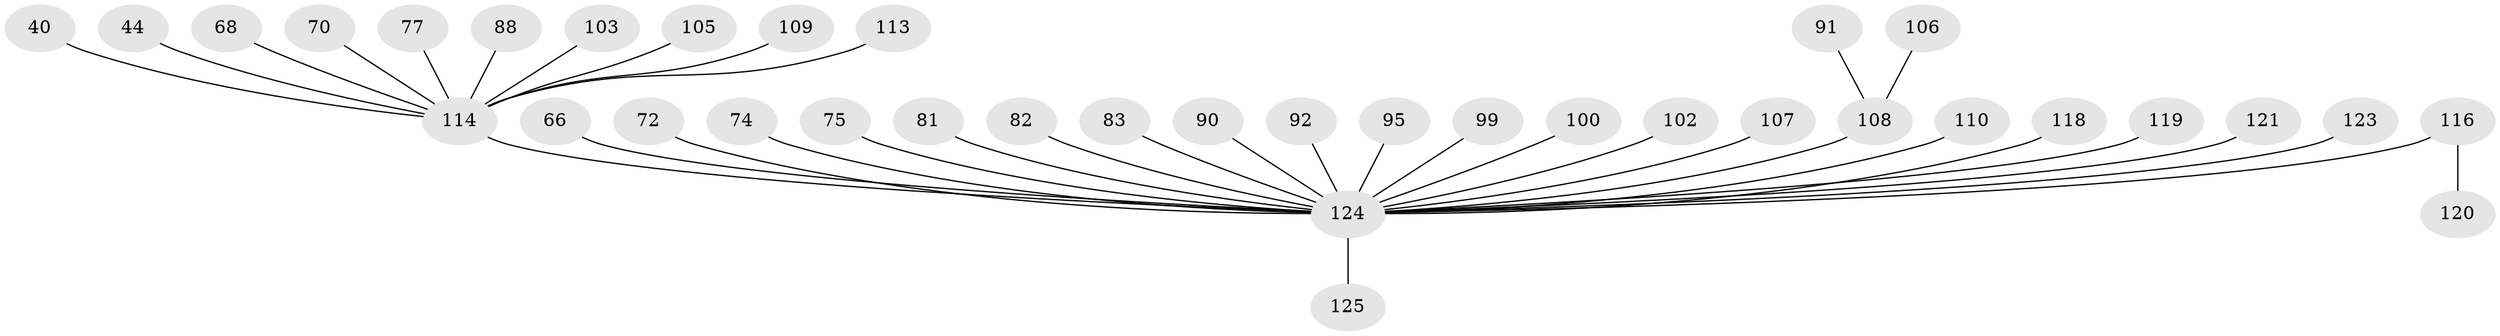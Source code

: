 // original degree distribution, {10: 0.016, 23: 0.008, 5: 0.04, 9: 0.008, 8: 0.024, 1: 0.544, 4: 0.032, 14: 0.008, 2: 0.184, 3: 0.12, 6: 0.016}
// Generated by graph-tools (version 1.1) at 2025/51/03/04/25 21:51:38]
// undirected, 37 vertices, 36 edges
graph export_dot {
graph [start="1"]
  node [color=gray90,style=filled];
  40;
  44;
  66;
  68;
  70;
  72;
  74 [super="+29+35"];
  75;
  77;
  81;
  82 [super="+80"];
  83;
  88;
  90;
  91;
  92;
  95;
  99;
  100;
  102;
  103 [super="+48"];
  105;
  106 [super="+36"];
  107 [super="+94"];
  108 [super="+50+32"];
  109 [super="+71"];
  110;
  113;
  114 [super="+15+52+62+2+31+37"];
  116 [super="+47+79+60"];
  118 [super="+57"];
  119 [super="+24"];
  120;
  121 [super="+89+101"];
  123 [super="+93"];
  124 [super="+42+112+122+97+13+21+27+28+41+43+49+55+56+58"];
  125 [super="+20+117"];
  40 -- 114;
  44 -- 114;
  66 -- 124;
  68 -- 114;
  70 -- 114;
  72 -- 124;
  74 -- 124;
  75 -- 124;
  77 -- 114;
  81 -- 124;
  82 -- 124;
  83 -- 124;
  88 -- 114;
  90 -- 124;
  91 -- 108;
  92 -- 124;
  95 -- 124;
  99 -- 124 [weight=2];
  100 -- 124;
  102 -- 124;
  103 -- 114;
  105 -- 114;
  106 -- 108;
  107 -- 124;
  108 -- 124 [weight=5];
  109 -- 114;
  110 -- 124;
  113 -- 114;
  114 -- 124 [weight=14];
  116 -- 120;
  116 -- 124 [weight=5];
  118 -- 124;
  119 -- 124;
  121 -- 124 [weight=2];
  123 -- 124 [weight=2];
  124 -- 125 [weight=2];
}
